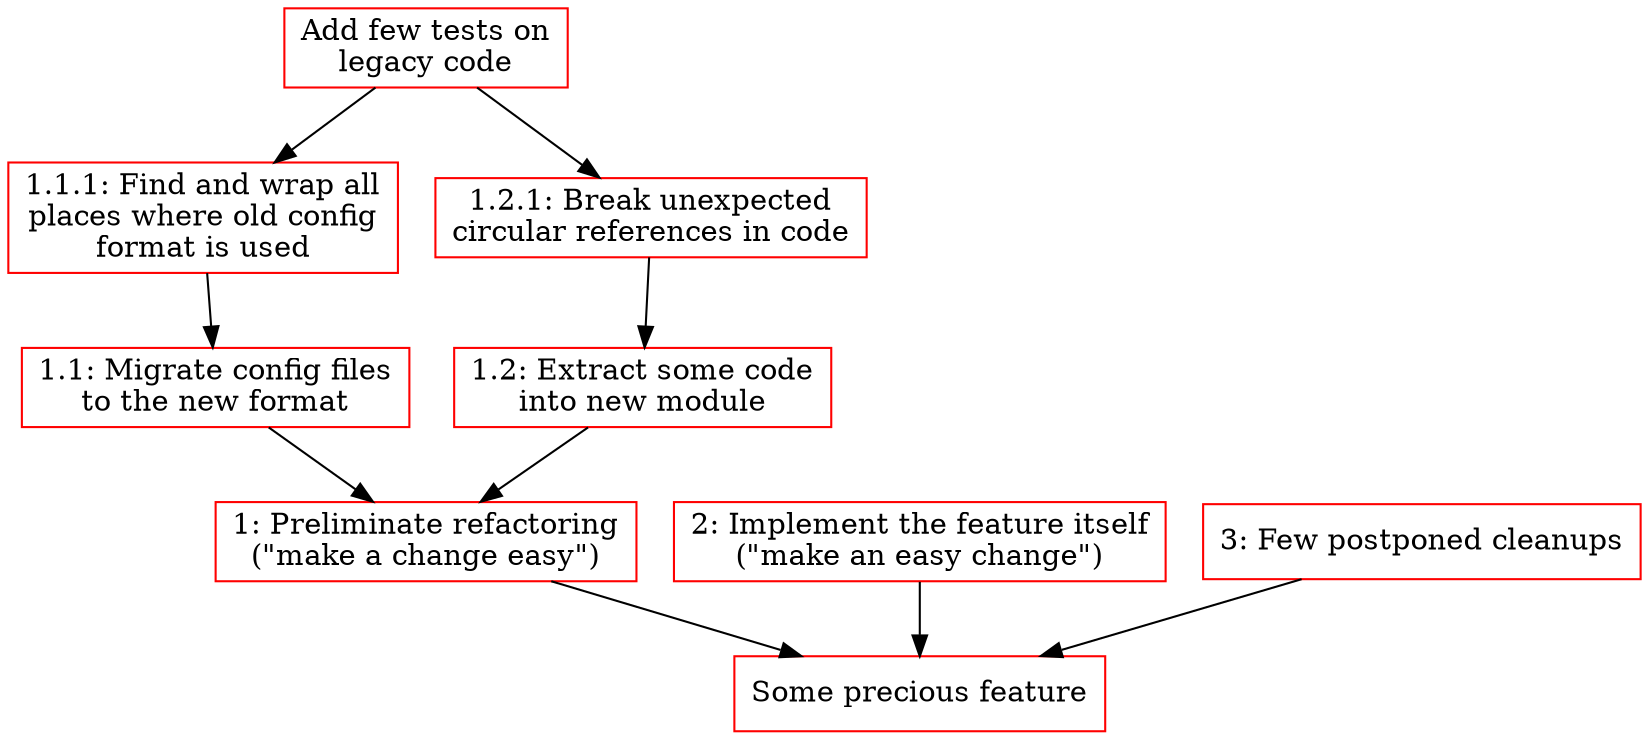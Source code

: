 digraph g {
node [shape=box];
1 [label="Some precious feature", color=red];
2 [label="1: Preliminate refactoring
(&quot;make a change easy&quot;)", color=red];
3 [label="2: Implement the feature itself
(&quot;make an easy change&quot;)", color=red];
4 [label="3: Few postponed cleanups", color=red];
5 [label="1.2: Extract some code
into new module", color=red];
6 [label="1.1: Migrate config files
to the new format", color=red];
7 [label="1.1.1: Find and wrap all
places where old config
format is used", color=red];
8 [label="1.2.1: Break unexpected
circular references in code", color=red];
9 [label="Add few tests on
legacy code", color=red];
2 -> 1 [color=black];
3 -> 1 [color=black];
4 -> 1 [color=black];
5 -> 2 [color=black];
6 -> 2 [color=black];
8 -> 5 [color=black];
7 -> 6 [color=black];
9 -> 7 [color=black];
9 -> 8 [color=black];
}
